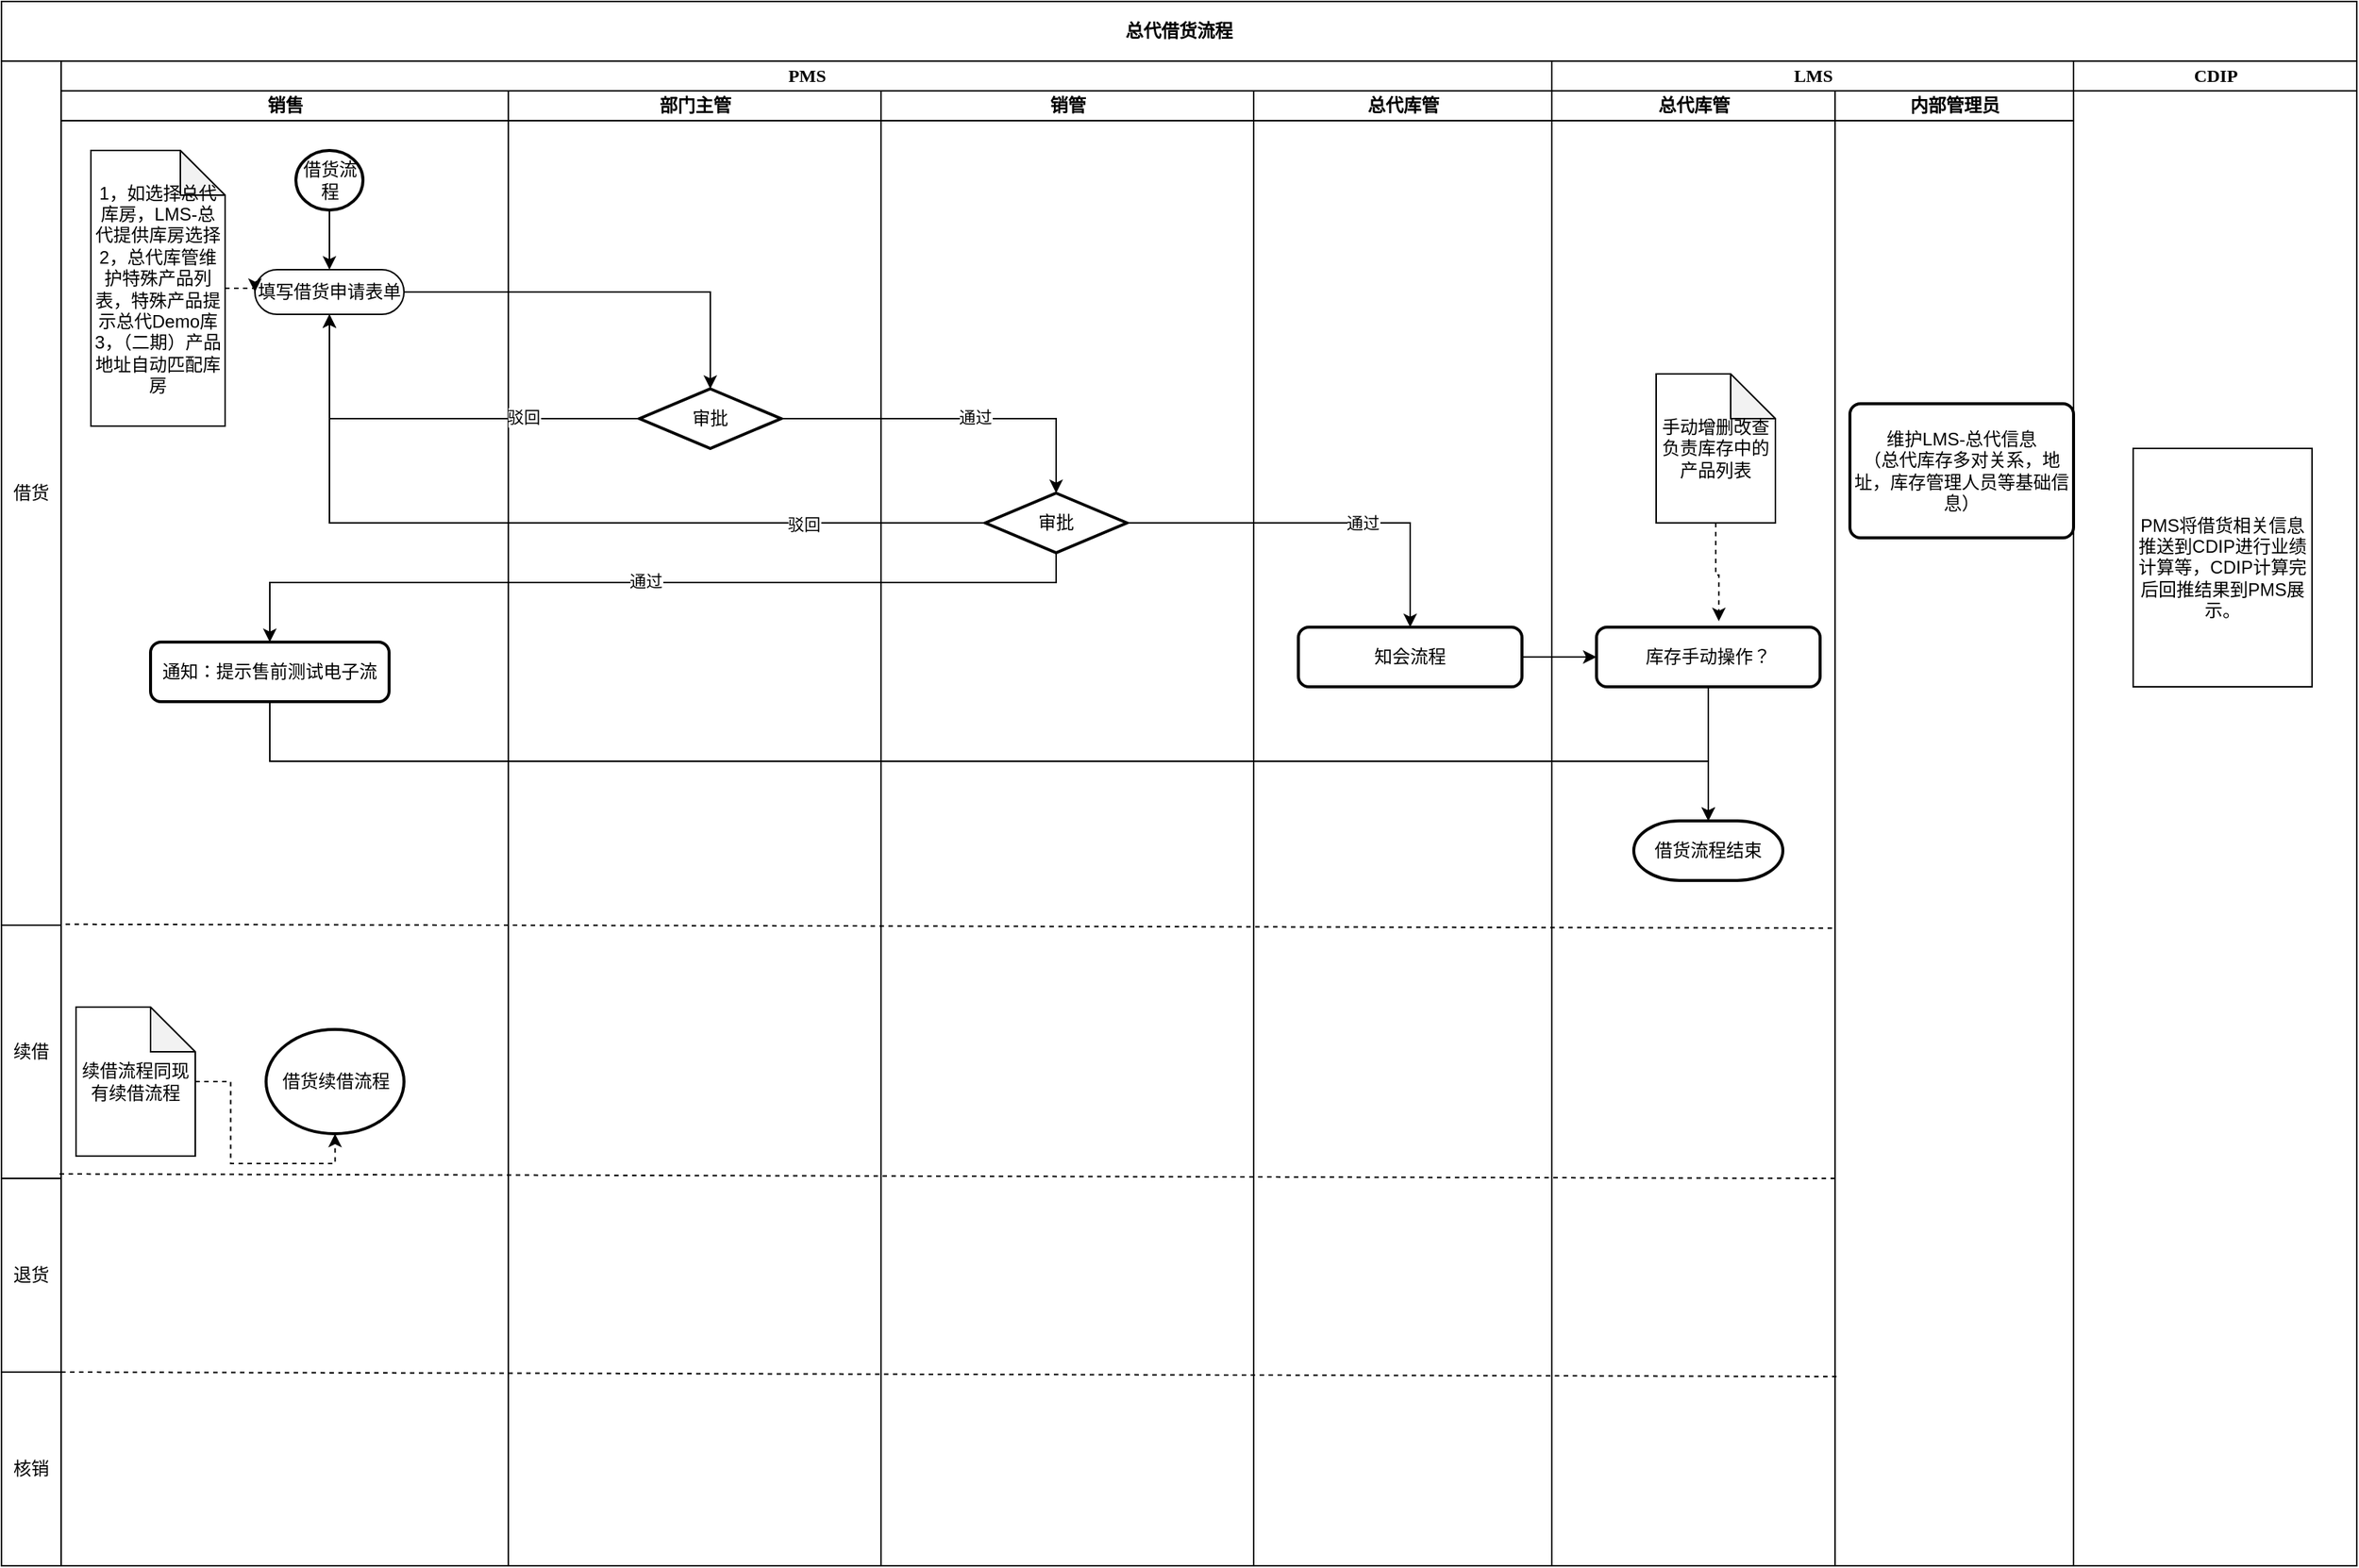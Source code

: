 <mxfile version="13.9.9" type="github">
  <diagram name="Page-1" id="0783ab3e-0a74-02c8-0abd-f7b4e66b4bec">
    <mxGraphModel dx="1422" dy="1829" grid="1" gridSize="10" guides="1" tooltips="1" connect="1" arrows="1" fold="1" page="1" pageScale="1" pageWidth="850" pageHeight="1100" background="#ffffff" math="0" shadow="0">
      <root>
        <mxCell id="0" />
        <mxCell id="1" parent="0" />
        <mxCell id="1c1d494c118603dd-1" value="PMS" style="swimlane;html=1;childLayout=stackLayout;startSize=20;rounded=0;shadow=0;comic=0;labelBackgroundColor=none;strokeWidth=1;fontFamily=Verdana;fontSize=12;align=center;" parent="1" vertex="1">
          <mxGeometry x="40" y="20" width="1000" height="1010" as="geometry" />
        </mxCell>
        <mxCell id="1c1d494c118603dd-2" value="销售" style="swimlane;html=1;startSize=20;" parent="1c1d494c118603dd-1" vertex="1">
          <mxGeometry y="20" width="300" height="990" as="geometry" />
        </mxCell>
        <mxCell id="IT9iss0If3yiSqDpqN_8-192" style="edgeStyle=orthogonalEdgeStyle;rounded=0;orthogonalLoop=1;jettySize=auto;html=1;entryX=0.5;entryY=0;entryDx=0;entryDy=0;exitX=0.5;exitY=1;exitDx=0;exitDy=0;exitPerimeter=0;" edge="1" parent="1c1d494c118603dd-2" source="IT9iss0If3yiSqDpqN_8-204" target="IT9iss0If3yiSqDpqN_8-188">
          <mxGeometry relative="1" as="geometry">
            <mxPoint x="180" y="90" as="sourcePoint" />
          </mxGeometry>
        </mxCell>
        <mxCell id="IT9iss0If3yiSqDpqN_8-188" value="填写借货申请表单" style="rounded=1;whiteSpace=wrap;html=1;shadow=0;comic=0;labelBackgroundColor=none;strokeWidth=1;fontFamily=Verdana;fontSize=12;align=center;arcSize=50;" vertex="1" parent="1c1d494c118603dd-2">
          <mxGeometry x="130" y="120" width="100" height="30" as="geometry" />
        </mxCell>
        <mxCell id="IT9iss0If3yiSqDpqN_8-204" value="借货流程" style="strokeWidth=2;html=1;shape=mxgraph.flowchart.start_2;whiteSpace=wrap;" vertex="1" parent="1c1d494c118603dd-2">
          <mxGeometry x="157.5" y="40" width="45" height="40" as="geometry" />
        </mxCell>
        <mxCell id="IT9iss0If3yiSqDpqN_8-205" value="通知：提示售前测试电子流" style="rounded=1;whiteSpace=wrap;html=1;absoluteArcSize=1;arcSize=14;strokeWidth=2;" vertex="1" parent="1c1d494c118603dd-2">
          <mxGeometry x="60" y="370" width="160" height="40" as="geometry" />
        </mxCell>
        <mxCell id="IT9iss0If3yiSqDpqN_8-225" style="edgeStyle=orthogonalEdgeStyle;rounded=0;orthogonalLoop=1;jettySize=auto;html=1;entryX=0;entryY=0.5;entryDx=0;entryDy=0;dashed=1;" edge="1" parent="1c1d494c118603dd-2" source="IT9iss0If3yiSqDpqN_8-223" target="IT9iss0If3yiSqDpqN_8-188">
          <mxGeometry relative="1" as="geometry" />
        </mxCell>
        <mxCell id="IT9iss0If3yiSqDpqN_8-223" value="1，如选择总代库房，LMS-总代提供库房选择&lt;br&gt;2，总代库管维护特殊产品列表，特殊产品提示总代Demo库&lt;br&gt;3，（二期）产品地址自动匹配库房" style="shape=note;whiteSpace=wrap;html=1;backgroundOutline=1;darkOpacity=0.05;" vertex="1" parent="1c1d494c118603dd-2">
          <mxGeometry x="20" y="40" width="90" height="185" as="geometry" />
        </mxCell>
        <mxCell id="IT9iss0If3yiSqDpqN_8-251" value="借货续借流程" style="strokeWidth=2;html=1;shape=mxgraph.flowchart.start_2;whiteSpace=wrap;" vertex="1" parent="1c1d494c118603dd-2">
          <mxGeometry x="137.5" y="630" width="92.5" height="70" as="geometry" />
        </mxCell>
        <mxCell id="IT9iss0If3yiSqDpqN_8-253" style="edgeStyle=orthogonalEdgeStyle;rounded=0;orthogonalLoop=1;jettySize=auto;html=1;entryX=0.5;entryY=1;entryDx=0;entryDy=0;entryPerimeter=0;dashed=1;" edge="1" parent="1c1d494c118603dd-2" source="IT9iss0If3yiSqDpqN_8-252" target="IT9iss0If3yiSqDpqN_8-251">
          <mxGeometry relative="1" as="geometry" />
        </mxCell>
        <mxCell id="IT9iss0If3yiSqDpqN_8-252" value="续借流程同现有续借流程" style="shape=note;whiteSpace=wrap;html=1;backgroundOutline=1;darkOpacity=0.05;" vertex="1" parent="1c1d494c118603dd-2">
          <mxGeometry x="10" y="615" width="80" height="100" as="geometry" />
        </mxCell>
        <mxCell id="1c1d494c118603dd-3" value="部门主管" style="swimlane;html=1;startSize=20;" parent="1c1d494c118603dd-1" vertex="1">
          <mxGeometry x="300" y="20" width="250" height="990" as="geometry" />
        </mxCell>
        <mxCell id="IT9iss0If3yiSqDpqN_8-190" value="审批" style="strokeWidth=2;html=1;shape=mxgraph.flowchart.decision;whiteSpace=wrap;" vertex="1" parent="1c1d494c118603dd-3">
          <mxGeometry x="88" y="200" width="95" height="40" as="geometry" />
        </mxCell>
        <mxCell id="IT9iss0If3yiSqDpqN_8-284" value="" style="endArrow=none;html=1;exitX=0.975;exitY=-0.023;exitDx=0;exitDy=0;exitPerimeter=0;dashed=1;" edge="1" parent="1c1d494c118603dd-3">
          <mxGeometry width="50" height="50" relative="1" as="geometry">
            <mxPoint x="-300" y="860.0" as="sourcePoint" />
            <mxPoint x="891" y="862.99" as="targetPoint" />
          </mxGeometry>
        </mxCell>
        <mxCell id="IT9iss0If3yiSqDpqN_8-1" value="销管" style="swimlane;html=1;startSize=20;" vertex="1" parent="1c1d494c118603dd-1">
          <mxGeometry x="550" y="20" width="250" height="990" as="geometry">
            <mxRectangle x="500" y="20" width="30" height="970" as="alternateBounds" />
          </mxGeometry>
        </mxCell>
        <mxCell id="IT9iss0If3yiSqDpqN_8-195" value="审批" style="strokeWidth=2;html=1;shape=mxgraph.flowchart.decision;whiteSpace=wrap;" vertex="1" parent="IT9iss0If3yiSqDpqN_8-1">
          <mxGeometry x="70" y="270" width="95" height="40" as="geometry" />
        </mxCell>
        <mxCell id="1c1d494c118603dd-4" value="总代库管" style="swimlane;html=1;startSize=20;" parent="1c1d494c118603dd-1" vertex="1">
          <mxGeometry x="800" y="20" width="200" height="990" as="geometry" />
        </mxCell>
        <mxCell id="IT9iss0If3yiSqDpqN_8-206" value="知会流程" style="rounded=1;whiteSpace=wrap;html=1;absoluteArcSize=1;arcSize=14;strokeWidth=2;" vertex="1" parent="1c1d494c118603dd-4">
          <mxGeometry x="30" y="360" width="150" height="40" as="geometry" />
        </mxCell>
        <mxCell id="IT9iss0If3yiSqDpqN_8-193" style="edgeStyle=orthogonalEdgeStyle;rounded=0;orthogonalLoop=1;jettySize=auto;html=1;entryX=0.5;entryY=0;entryDx=0;entryDy=0;entryPerimeter=0;" edge="1" parent="1c1d494c118603dd-1" source="IT9iss0If3yiSqDpqN_8-188" target="IT9iss0If3yiSqDpqN_8-190">
          <mxGeometry relative="1" as="geometry" />
        </mxCell>
        <mxCell id="IT9iss0If3yiSqDpqN_8-198" value="&lt;br&gt;" style="edgeLabel;html=1;align=center;verticalAlign=middle;resizable=0;points=[];" vertex="1" connectable="0" parent="IT9iss0If3yiSqDpqN_8-193">
          <mxGeometry x="0.666" y="2" relative="1" as="geometry">
            <mxPoint as="offset" />
          </mxGeometry>
        </mxCell>
        <mxCell id="IT9iss0If3yiSqDpqN_8-197" style="edgeStyle=orthogonalEdgeStyle;rounded=0;orthogonalLoop=1;jettySize=auto;html=1;entryX=0.5;entryY=0;entryDx=0;entryDy=0;entryPerimeter=0;" edge="1" parent="1c1d494c118603dd-1" source="IT9iss0If3yiSqDpqN_8-190" target="IT9iss0If3yiSqDpqN_8-195">
          <mxGeometry relative="1" as="geometry" />
        </mxCell>
        <mxCell id="IT9iss0If3yiSqDpqN_8-199" value="通过" style="edgeLabel;html=1;align=center;verticalAlign=middle;resizable=0;points=[];" vertex="1" connectable="0" parent="IT9iss0If3yiSqDpqN_8-197">
          <mxGeometry x="0.109" y="1" relative="1" as="geometry">
            <mxPoint as="offset" />
          </mxGeometry>
        </mxCell>
        <mxCell id="IT9iss0If3yiSqDpqN_8-200" style="edgeStyle=orthogonalEdgeStyle;rounded=0;orthogonalLoop=1;jettySize=auto;html=1;entryX=0.5;entryY=1;entryDx=0;entryDy=0;" edge="1" parent="1c1d494c118603dd-1" source="IT9iss0If3yiSqDpqN_8-190" target="IT9iss0If3yiSqDpqN_8-188">
          <mxGeometry relative="1" as="geometry" />
        </mxCell>
        <mxCell id="IT9iss0If3yiSqDpqN_8-201" value="驳回" style="edgeLabel;html=1;align=center;verticalAlign=middle;resizable=0;points=[];" vertex="1" connectable="0" parent="IT9iss0If3yiSqDpqN_8-200">
          <mxGeometry x="-0.435" y="-1" relative="1" as="geometry">
            <mxPoint as="offset" />
          </mxGeometry>
        </mxCell>
        <mxCell id="IT9iss0If3yiSqDpqN_8-202" style="edgeStyle=orthogonalEdgeStyle;rounded=0;orthogonalLoop=1;jettySize=auto;html=1;entryX=0.5;entryY=1;entryDx=0;entryDy=0;" edge="1" parent="1c1d494c118603dd-1" source="IT9iss0If3yiSqDpqN_8-195" target="IT9iss0If3yiSqDpqN_8-188">
          <mxGeometry relative="1" as="geometry" />
        </mxCell>
        <mxCell id="IT9iss0If3yiSqDpqN_8-203" value="驳回" style="edgeLabel;html=1;align=center;verticalAlign=middle;resizable=0;points=[];" vertex="1" connectable="0" parent="IT9iss0If3yiSqDpqN_8-202">
          <mxGeometry x="-0.58" y="1" relative="1" as="geometry">
            <mxPoint as="offset" />
          </mxGeometry>
        </mxCell>
        <mxCell id="IT9iss0If3yiSqDpqN_8-207" style="edgeStyle=orthogonalEdgeStyle;rounded=0;orthogonalLoop=1;jettySize=auto;html=1;entryX=0.5;entryY=0;entryDx=0;entryDy=0;" edge="1" parent="1c1d494c118603dd-1" source="IT9iss0If3yiSqDpqN_8-195" target="IT9iss0If3yiSqDpqN_8-205">
          <mxGeometry relative="1" as="geometry">
            <Array as="points">
              <mxPoint x="668" y="350" />
              <mxPoint x="140" y="350" />
            </Array>
          </mxGeometry>
        </mxCell>
        <mxCell id="IT9iss0If3yiSqDpqN_8-208" value="通过" style="edgeLabel;html=1;align=center;verticalAlign=middle;resizable=0;points=[];" vertex="1" connectable="0" parent="IT9iss0If3yiSqDpqN_8-207">
          <mxGeometry x="0.009" y="-1" relative="1" as="geometry">
            <mxPoint x="1" as="offset" />
          </mxGeometry>
        </mxCell>
        <mxCell id="IT9iss0If3yiSqDpqN_8-209" style="edgeStyle=orthogonalEdgeStyle;rounded=0;orthogonalLoop=1;jettySize=auto;html=1;entryX=0.5;entryY=0;entryDx=0;entryDy=0;" edge="1" parent="1c1d494c118603dd-1" source="IT9iss0If3yiSqDpqN_8-195" target="IT9iss0If3yiSqDpqN_8-206">
          <mxGeometry relative="1" as="geometry" />
        </mxCell>
        <mxCell id="IT9iss0If3yiSqDpqN_8-210" value="通过" style="edgeLabel;html=1;align=center;verticalAlign=middle;resizable=0;points=[];" vertex="1" connectable="0" parent="IT9iss0If3yiSqDpqN_8-209">
          <mxGeometry x="0.216" relative="1" as="geometry">
            <mxPoint as="offset" />
          </mxGeometry>
        </mxCell>
        <mxCell id="IT9iss0If3yiSqDpqN_8-105" value="" style="shape=table;html=1;whiteSpace=wrap;startSize=0;container=1;collapsible=0;childLayout=tableLayout;" vertex="1" parent="1">
          <mxGeometry y="-20" width="1580" height="40" as="geometry" />
        </mxCell>
        <mxCell id="IT9iss0If3yiSqDpqN_8-106" value="" style="shape=partialRectangle;html=1;whiteSpace=wrap;collapsible=0;dropTarget=0;pointerEvents=0;fillColor=none;top=0;left=0;bottom=0;right=0;points=[[0,0.5],[1,0.5]];portConstraint=eastwest;" vertex="1" parent="IT9iss0If3yiSqDpqN_8-105">
          <mxGeometry width="1580" height="40" as="geometry" />
        </mxCell>
        <mxCell id="IT9iss0If3yiSqDpqN_8-107" value="&lt;span style=&quot;font-family: &amp;#34;verdana&amp;#34; ; font-weight: 700&quot;&gt;总代借货流程&lt;/span&gt;" style="shape=partialRectangle;html=1;whiteSpace=wrap;connectable=0;overflow=hidden;fillColor=none;top=0;left=0;bottom=0;right=0;" vertex="1" parent="IT9iss0If3yiSqDpqN_8-106">
          <mxGeometry width="1580" height="40" as="geometry" />
        </mxCell>
        <mxCell id="IT9iss0If3yiSqDpqN_8-109" value="LMS" style="swimlane;html=1;childLayout=stackLayout;startSize=20;rounded=0;shadow=0;comic=0;labelBackgroundColor=none;strokeWidth=1;fontFamily=Verdana;fontSize=12;align=center;" vertex="1" parent="1">
          <mxGeometry x="1040" y="20" width="350" height="1010" as="geometry" />
        </mxCell>
        <mxCell id="IT9iss0If3yiSqDpqN_8-110" value="总代库管" style="swimlane;html=1;startSize=20;" vertex="1" parent="IT9iss0If3yiSqDpqN_8-109">
          <mxGeometry y="20" width="190" height="990" as="geometry" />
        </mxCell>
        <mxCell id="IT9iss0If3yiSqDpqN_8-215" style="edgeStyle=orthogonalEdgeStyle;rounded=0;orthogonalLoop=1;jettySize=auto;html=1;entryX=0.5;entryY=0;entryDx=0;entryDy=0;entryPerimeter=0;" edge="1" parent="IT9iss0If3yiSqDpqN_8-110" source="IT9iss0If3yiSqDpqN_8-211" target="IT9iss0If3yiSqDpqN_8-214">
          <mxGeometry relative="1" as="geometry" />
        </mxCell>
        <mxCell id="IT9iss0If3yiSqDpqN_8-211" value="库存手动操作？" style="rounded=1;whiteSpace=wrap;html=1;absoluteArcSize=1;arcSize=14;strokeWidth=2;" vertex="1" parent="IT9iss0If3yiSqDpqN_8-110">
          <mxGeometry x="30" y="360" width="150" height="40" as="geometry" />
        </mxCell>
        <mxCell id="IT9iss0If3yiSqDpqN_8-214" value="借货流程结束" style="strokeWidth=2;html=1;shape=mxgraph.flowchart.terminator;whiteSpace=wrap;" vertex="1" parent="IT9iss0If3yiSqDpqN_8-110">
          <mxGeometry x="55" y="490" width="100" height="40" as="geometry" />
        </mxCell>
        <mxCell id="IT9iss0If3yiSqDpqN_8-227" style="edgeStyle=orthogonalEdgeStyle;rounded=0;orthogonalLoop=1;jettySize=auto;html=1;entryX=0.547;entryY=-0.1;entryDx=0;entryDy=0;entryPerimeter=0;dashed=1;" edge="1" parent="IT9iss0If3yiSqDpqN_8-110" source="IT9iss0If3yiSqDpqN_8-226" target="IT9iss0If3yiSqDpqN_8-211">
          <mxGeometry relative="1" as="geometry" />
        </mxCell>
        <mxCell id="IT9iss0If3yiSqDpqN_8-226" value="手动增删改查负责库存中的产品列表" style="shape=note;whiteSpace=wrap;html=1;backgroundOutline=1;darkOpacity=0.05;" vertex="1" parent="IT9iss0If3yiSqDpqN_8-110">
          <mxGeometry x="70" y="190" width="80" height="100" as="geometry" />
        </mxCell>
        <mxCell id="IT9iss0If3yiSqDpqN_8-189" value="内部管理员" style="swimlane;html=1;startSize=20;" vertex="1" parent="IT9iss0If3yiSqDpqN_8-109">
          <mxGeometry x="190" y="20" width="160" height="990" as="geometry" />
        </mxCell>
        <mxCell id="IT9iss0If3yiSqDpqN_8-228" value="维护LMS-总代信息&lt;br&gt;（总代库存多对关系，地址，库存管理人员等基础信息）" style="rounded=1;whiteSpace=wrap;html=1;absoluteArcSize=1;arcSize=14;strokeWidth=2;" vertex="1" parent="IT9iss0If3yiSqDpqN_8-189">
          <mxGeometry x="10" y="210" width="150" height="90" as="geometry" />
        </mxCell>
        <mxCell id="IT9iss0If3yiSqDpqN_8-212" style="edgeStyle=orthogonalEdgeStyle;rounded=0;orthogonalLoop=1;jettySize=auto;html=1;entryX=0;entryY=0.5;entryDx=0;entryDy=0;" edge="1" parent="1" source="IT9iss0If3yiSqDpqN_8-206" target="IT9iss0If3yiSqDpqN_8-211">
          <mxGeometry relative="1" as="geometry" />
        </mxCell>
        <mxCell id="IT9iss0If3yiSqDpqN_8-216" style="edgeStyle=orthogonalEdgeStyle;rounded=0;orthogonalLoop=1;jettySize=auto;html=1;entryX=0.5;entryY=0;entryDx=0;entryDy=0;entryPerimeter=0;" edge="1" parent="1" source="IT9iss0If3yiSqDpqN_8-205" target="IT9iss0If3yiSqDpqN_8-214">
          <mxGeometry relative="1" as="geometry">
            <Array as="points">
              <mxPoint x="180" y="490" />
              <mxPoint x="1145" y="490" />
            </Array>
          </mxGeometry>
        </mxCell>
        <mxCell id="IT9iss0If3yiSqDpqN_8-254" value="CDIP" style="swimlane;html=1;childLayout=stackLayout;startSize=20;rounded=0;shadow=0;comic=0;labelBackgroundColor=none;strokeWidth=1;fontFamily=Verdana;fontSize=12;align=center;" vertex="1" parent="1">
          <mxGeometry x="1390" y="20" width="190" height="1010" as="geometry" />
        </mxCell>
        <mxCell id="IT9iss0If3yiSqDpqN_8-264" value="PMS将借货相关信息推送到CDIP进行业绩计算等，CDIP计算完后回推结果到PMS展示。" style="whiteSpace=wrap;html=1;" vertex="1" parent="1">
          <mxGeometry x="1430" y="280" width="120" height="160" as="geometry" />
        </mxCell>
        <mxCell id="IT9iss0If3yiSqDpqN_8-267" value="" style="endArrow=none;html=1;exitX=1.075;exitY=-0.001;exitDx=0;exitDy=0;exitPerimeter=0;dashed=1;" edge="1" parent="1">
          <mxGeometry width="50" height="50" relative="1" as="geometry">
            <mxPoint x="43" y="599.393" as="sourcePoint" />
            <mxPoint x="1230" y="602" as="targetPoint" />
          </mxGeometry>
        </mxCell>
        <mxCell id="IT9iss0If3yiSqDpqN_8-270" value="" style="shape=table;html=1;whiteSpace=wrap;startSize=0;container=1;collapsible=0;childLayout=tableLayout;" vertex="1" parent="1">
          <mxGeometry y="20" width="40" height="580" as="geometry" />
        </mxCell>
        <mxCell id="IT9iss0If3yiSqDpqN_8-271" value="" style="shape=partialRectangle;html=1;whiteSpace=wrap;collapsible=0;dropTarget=0;pointerEvents=0;fillColor=none;top=0;left=0;bottom=0;right=0;points=[[0,0.5],[1,0.5]];portConstraint=eastwest;" vertex="1" parent="IT9iss0If3yiSqDpqN_8-270">
          <mxGeometry width="40" height="580" as="geometry" />
        </mxCell>
        <mxCell id="IT9iss0If3yiSqDpqN_8-272" value="借货" style="shape=partialRectangle;html=1;whiteSpace=wrap;connectable=0;overflow=hidden;fillColor=none;top=0;left=0;bottom=0;right=0;" vertex="1" parent="IT9iss0If3yiSqDpqN_8-271">
          <mxGeometry width="40" height="580" as="geometry" />
        </mxCell>
        <mxCell id="IT9iss0If3yiSqDpqN_8-273" value="" style="shape=table;html=1;whiteSpace=wrap;startSize=0;container=1;collapsible=0;childLayout=tableLayout;" vertex="1" parent="1">
          <mxGeometry y="600" width="40" height="170" as="geometry" />
        </mxCell>
        <mxCell id="IT9iss0If3yiSqDpqN_8-274" value="" style="shape=partialRectangle;html=1;whiteSpace=wrap;collapsible=0;dropTarget=0;pointerEvents=0;fillColor=none;top=0;left=0;bottom=0;right=0;points=[[0,0.5],[1,0.5]];portConstraint=eastwest;" vertex="1" parent="IT9iss0If3yiSqDpqN_8-273">
          <mxGeometry width="40" height="170" as="geometry" />
        </mxCell>
        <mxCell id="IT9iss0If3yiSqDpqN_8-275" value="续借" style="shape=partialRectangle;html=1;whiteSpace=wrap;connectable=0;overflow=hidden;fillColor=none;top=0;left=0;bottom=0;right=0;" vertex="1" parent="IT9iss0If3yiSqDpqN_8-274">
          <mxGeometry width="40" height="170" as="geometry" />
        </mxCell>
        <mxCell id="IT9iss0If3yiSqDpqN_8-276" value="" style="shape=table;html=1;whiteSpace=wrap;startSize=0;container=1;collapsible=0;childLayout=tableLayout;" vertex="1" parent="1">
          <mxGeometry y="770" width="40" height="130" as="geometry" />
        </mxCell>
        <mxCell id="IT9iss0If3yiSqDpqN_8-277" value="" style="shape=partialRectangle;html=1;whiteSpace=wrap;collapsible=0;dropTarget=0;pointerEvents=0;fillColor=none;top=0;left=0;bottom=0;right=0;points=[[0,0.5],[1,0.5]];portConstraint=eastwest;" vertex="1" parent="IT9iss0If3yiSqDpqN_8-276">
          <mxGeometry width="40" height="130" as="geometry" />
        </mxCell>
        <mxCell id="IT9iss0If3yiSqDpqN_8-278" value="退货" style="shape=partialRectangle;html=1;whiteSpace=wrap;connectable=0;overflow=hidden;fillColor=none;top=0;left=0;bottom=0;right=0;" vertex="1" parent="IT9iss0If3yiSqDpqN_8-277">
          <mxGeometry width="40" height="130" as="geometry" />
        </mxCell>
        <mxCell id="IT9iss0If3yiSqDpqN_8-280" value="" style="shape=table;html=1;whiteSpace=wrap;startSize=0;container=1;collapsible=0;childLayout=tableLayout;" vertex="1" parent="1">
          <mxGeometry y="900" width="40" height="130" as="geometry" />
        </mxCell>
        <mxCell id="IT9iss0If3yiSqDpqN_8-281" value="" style="shape=partialRectangle;html=1;whiteSpace=wrap;collapsible=0;dropTarget=0;pointerEvents=0;fillColor=none;top=0;left=0;bottom=0;right=0;points=[[0,0.5],[1,0.5]];portConstraint=eastwest;" vertex="1" parent="IT9iss0If3yiSqDpqN_8-280">
          <mxGeometry width="40" height="130" as="geometry" />
        </mxCell>
        <mxCell id="IT9iss0If3yiSqDpqN_8-282" value="核销" style="shape=partialRectangle;html=1;whiteSpace=wrap;connectable=0;overflow=hidden;fillColor=none;top=0;left=0;bottom=0;right=0;" vertex="1" parent="IT9iss0If3yiSqDpqN_8-281">
          <mxGeometry width="40" height="130" as="geometry" />
        </mxCell>
        <mxCell id="IT9iss0If3yiSqDpqN_8-283" value="" style="endArrow=none;html=1;exitX=0.975;exitY=-0.023;exitDx=0;exitDy=0;exitPerimeter=0;dashed=1;" edge="1" parent="1" source="IT9iss0If3yiSqDpqN_8-277">
          <mxGeometry width="50" height="50" relative="1" as="geometry">
            <mxPoint x="50" y="770" as="sourcePoint" />
            <mxPoint x="1230" y="770" as="targetPoint" />
          </mxGeometry>
        </mxCell>
      </root>
    </mxGraphModel>
  </diagram>
</mxfile>
